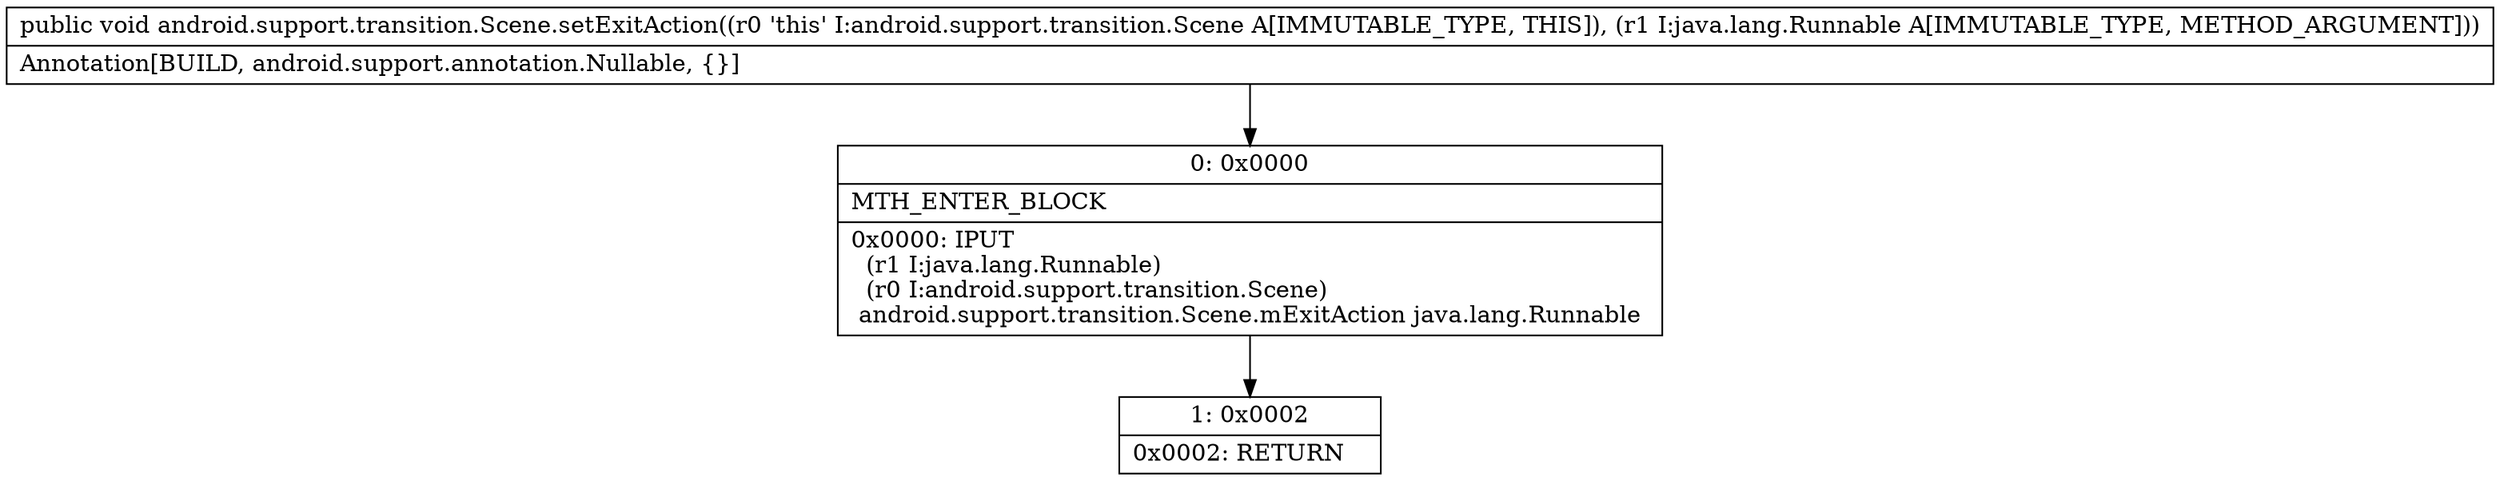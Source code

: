 digraph "CFG forandroid.support.transition.Scene.setExitAction(Ljava\/lang\/Runnable;)V" {
Node_0 [shape=record,label="{0\:\ 0x0000|MTH_ENTER_BLOCK\l|0x0000: IPUT  \l  (r1 I:java.lang.Runnable)\l  (r0 I:android.support.transition.Scene)\l android.support.transition.Scene.mExitAction java.lang.Runnable \l}"];
Node_1 [shape=record,label="{1\:\ 0x0002|0x0002: RETURN   \l}"];
MethodNode[shape=record,label="{public void android.support.transition.Scene.setExitAction((r0 'this' I:android.support.transition.Scene A[IMMUTABLE_TYPE, THIS]), (r1 I:java.lang.Runnable A[IMMUTABLE_TYPE, METHOD_ARGUMENT]))  | Annotation[BUILD, android.support.annotation.Nullable, \{\}]\l}"];
MethodNode -> Node_0;
Node_0 -> Node_1;
}

